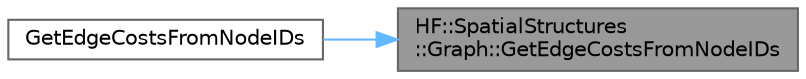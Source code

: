 digraph "HF::SpatialStructures::Graph::GetEdgeCostsFromNodeIDs"
{
 // LATEX_PDF_SIZE
  bgcolor="transparent";
  edge [fontname=Helvetica,fontsize=10,labelfontname=Helvetica,labelfontsize=10];
  node [fontname=Helvetica,fontsize=10,shape=box,height=0.2,width=0.4];
  rankdir="RL";
  Node1 [label="HF::SpatialStructures\l::Graph::GetEdgeCostsFromNodeIDs",height=0.2,width=0.4,color="gray40", fillcolor="grey60", style="filled", fontcolor="black",tooltip="Get costs of all given edges"];
  Node1 -> Node2 [dir="back",color="steelblue1",style="solid"];
  Node2 [label="GetEdgeCostsFromNodeIDs",height=0.2,width=0.4,color="grey40", fillcolor="white", style="filled",URL="$a00458.html#ga1da08530d654ccd7955a955f59d77972",tooltip="Get the costs of traversing from parent to child in a given array."];
}
